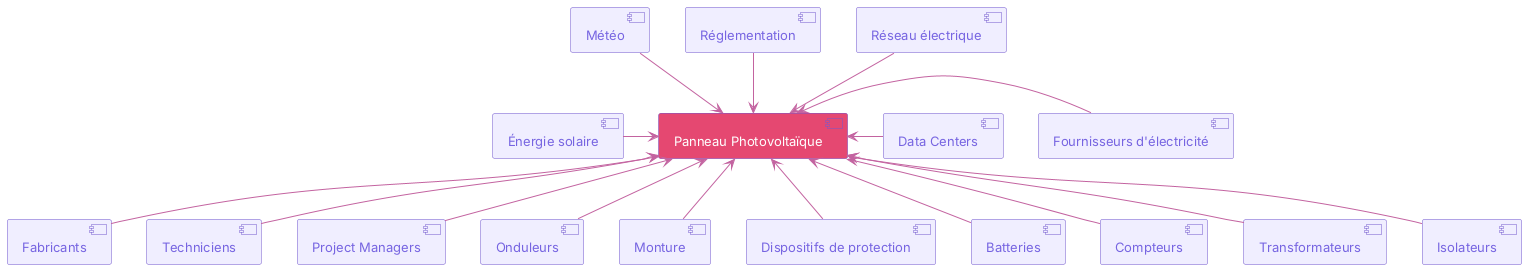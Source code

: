 @startuml
skinparam backgroundColor white

skinparam component {
  FontSize 13
  BackgroundColor<<Apache>> #F0EEFF
  BorderColor<<Apache>> #FFC57A
  FontName Inter
FontColor #7664E1
  BorderColor #7359CC

  BackgroundColor #F0EEFF
  ArrowFontName Impact

  ArrowColor #C363A0
  ArrowFontColor #777777
}
[A] as "<color:white>Panneau Photovoltaïque</color>" #E54871


[Énergie solaire] -right-> [A]
[Fournisseurs d'électricité] -left-> [A]
[Data Centers] -left-> [A]

[Météo] -down-> [A]
[Réglementation] -down-> [A]
[Réseau électrique] -down-> [A]
[Fabricants] -up-> [A]
[Techniciens] -up-> [A]
[Project Managers] -up-> [A]
[Onduleurs] -up-> [A]
[Monture] -up-> [A]
[Dispositifs de protection] -up-> [A]
[Batteries] -up-> [A]
[Compteurs] -up-> [A]
[Transformateurs] -up-> [A]
[Isolateurs] -up-> [A]

@enduml